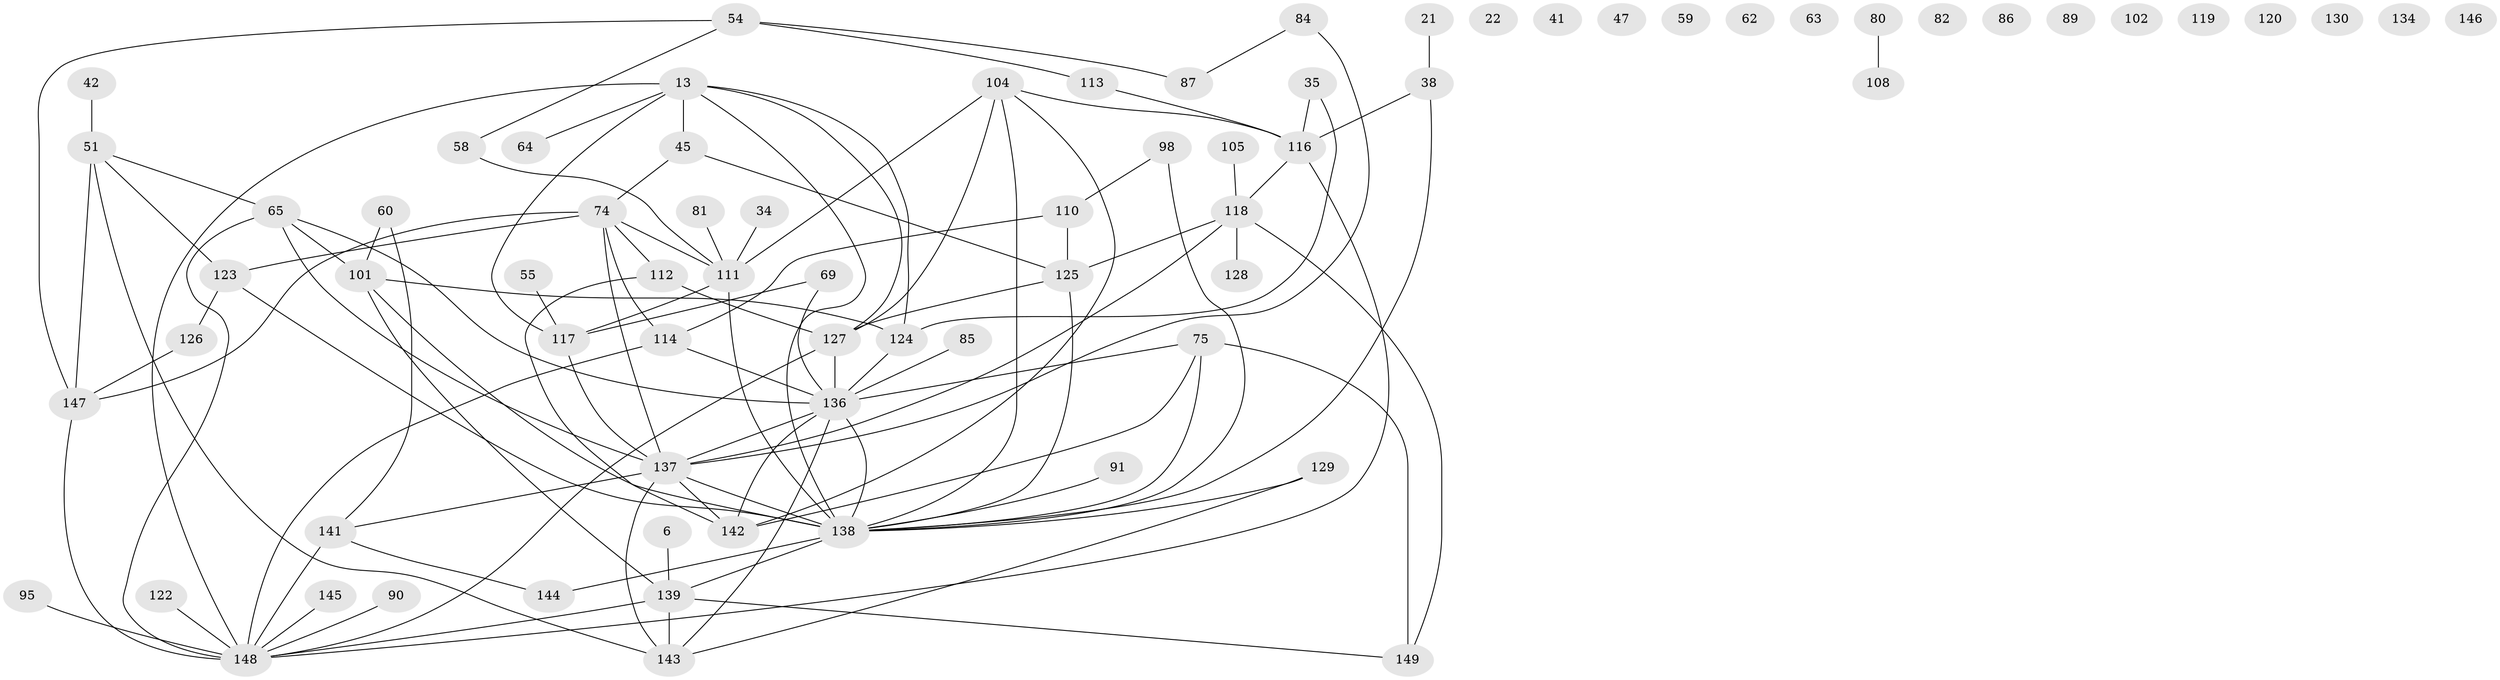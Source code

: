 // original degree distribution, {2: 0.16778523489932887, 1: 0.18120805369127516, 3: 0.22818791946308725, 5: 0.053691275167785234, 4: 0.21476510067114093, 9: 0.006711409395973154, 0: 0.087248322147651, 7: 0.026845637583892617, 10: 0.006711409395973154, 6: 0.026845637583892617}
// Generated by graph-tools (version 1.1) at 2025/40/03/09/25 04:40:35]
// undirected, 74 vertices, 108 edges
graph export_dot {
graph [start="1"]
  node [color=gray90,style=filled];
  6;
  13;
  21;
  22;
  34;
  35;
  38;
  41;
  42;
  45;
  47;
  51 [super="+26+37"];
  54;
  55;
  58;
  59;
  60 [super="+16"];
  62;
  63;
  64;
  65 [super="+44"];
  69 [super="+17"];
  74 [super="+11+50+49"];
  75 [super="+57+72"];
  80;
  81;
  82;
  84;
  85;
  86;
  87;
  89 [super="+4"];
  90 [super="+1"];
  91;
  95;
  98;
  101 [super="+97+53"];
  102;
  104;
  105;
  108;
  110 [super="+77"];
  111 [super="+78+106"];
  112 [super="+23"];
  113;
  114 [super="+29"];
  116 [super="+73"];
  117 [super="+93"];
  118 [super="+67"];
  119 [super="+20"];
  120;
  122;
  123 [super="+107+115"];
  124 [super="+56"];
  125 [super="+109"];
  126 [super="+31"];
  127 [super="+103"];
  128;
  129;
  130;
  134;
  136 [super="+33+71+135+131"];
  137 [super="+36+96+79"];
  138 [super="+3+66+133"];
  139 [super="+14+68"];
  141;
  142 [super="+132"];
  143;
  144 [super="+40"];
  145;
  146;
  147;
  148 [super="+8+18+30+140"];
  149 [super="+19"];
  6 -- 139;
  13 -- 45;
  13 -- 64;
  13 -- 117;
  13 -- 124 [weight=2];
  13 -- 148 [weight=2];
  13 -- 127;
  13 -- 138;
  21 -- 38;
  34 -- 111;
  35 -- 116;
  35 -- 124;
  38 -- 116 [weight=2];
  38 -- 138;
  42 -- 51;
  45 -- 74;
  45 -- 125;
  51 -- 65;
  51 -- 147 [weight=2];
  51 -- 143;
  51 -- 123;
  54 -- 58;
  54 -- 87;
  54 -- 113;
  54 -- 147;
  55 -- 117;
  58 -- 111;
  60 -- 101;
  60 -- 141;
  65 -- 148;
  65 -- 101;
  65 -- 137;
  65 -- 136;
  69 -- 117;
  69 -- 136;
  74 -- 114 [weight=2];
  74 -- 147;
  74 -- 112;
  74 -- 137;
  74 -- 123;
  74 -- 111;
  75 -- 149;
  75 -- 138 [weight=2];
  75 -- 142;
  75 -- 136;
  80 -- 108;
  81 -- 111;
  84 -- 87;
  84 -- 137;
  85 -- 136;
  90 -- 148;
  91 -- 138;
  95 -- 148;
  98 -- 110 [weight=2];
  98 -- 138 [weight=2];
  101 -- 124 [weight=2];
  101 -- 139;
  101 -- 138 [weight=2];
  104 -- 111 [weight=2];
  104 -- 116;
  104 -- 127;
  104 -- 138;
  104 -- 142;
  105 -- 118;
  110 -- 125 [weight=2];
  110 -- 114;
  111 -- 138 [weight=2];
  111 -- 117;
  112 -- 127 [weight=2];
  112 -- 142;
  113 -- 116;
  114 -- 148 [weight=2];
  114 -- 136;
  116 -- 118 [weight=2];
  116 -- 148;
  117 -- 137;
  118 -- 128;
  118 -- 149;
  118 -- 125 [weight=2];
  118 -- 137 [weight=2];
  122 -- 148;
  123 -- 138 [weight=3];
  123 -- 126;
  124 -- 136;
  125 -- 127 [weight=2];
  125 -- 138;
  126 -- 147;
  127 -- 148;
  127 -- 136 [weight=2];
  129 -- 143;
  129 -- 138;
  136 -- 142;
  136 -- 138 [weight=2];
  136 -- 143;
  136 -- 137;
  137 -- 141;
  137 -- 142;
  137 -- 143;
  137 -- 138 [weight=2];
  138 -- 139 [weight=2];
  138 -- 144;
  139 -- 149;
  139 -- 143;
  139 -- 148 [weight=2];
  141 -- 148;
  141 -- 144;
  145 -- 148;
  147 -- 148;
}

